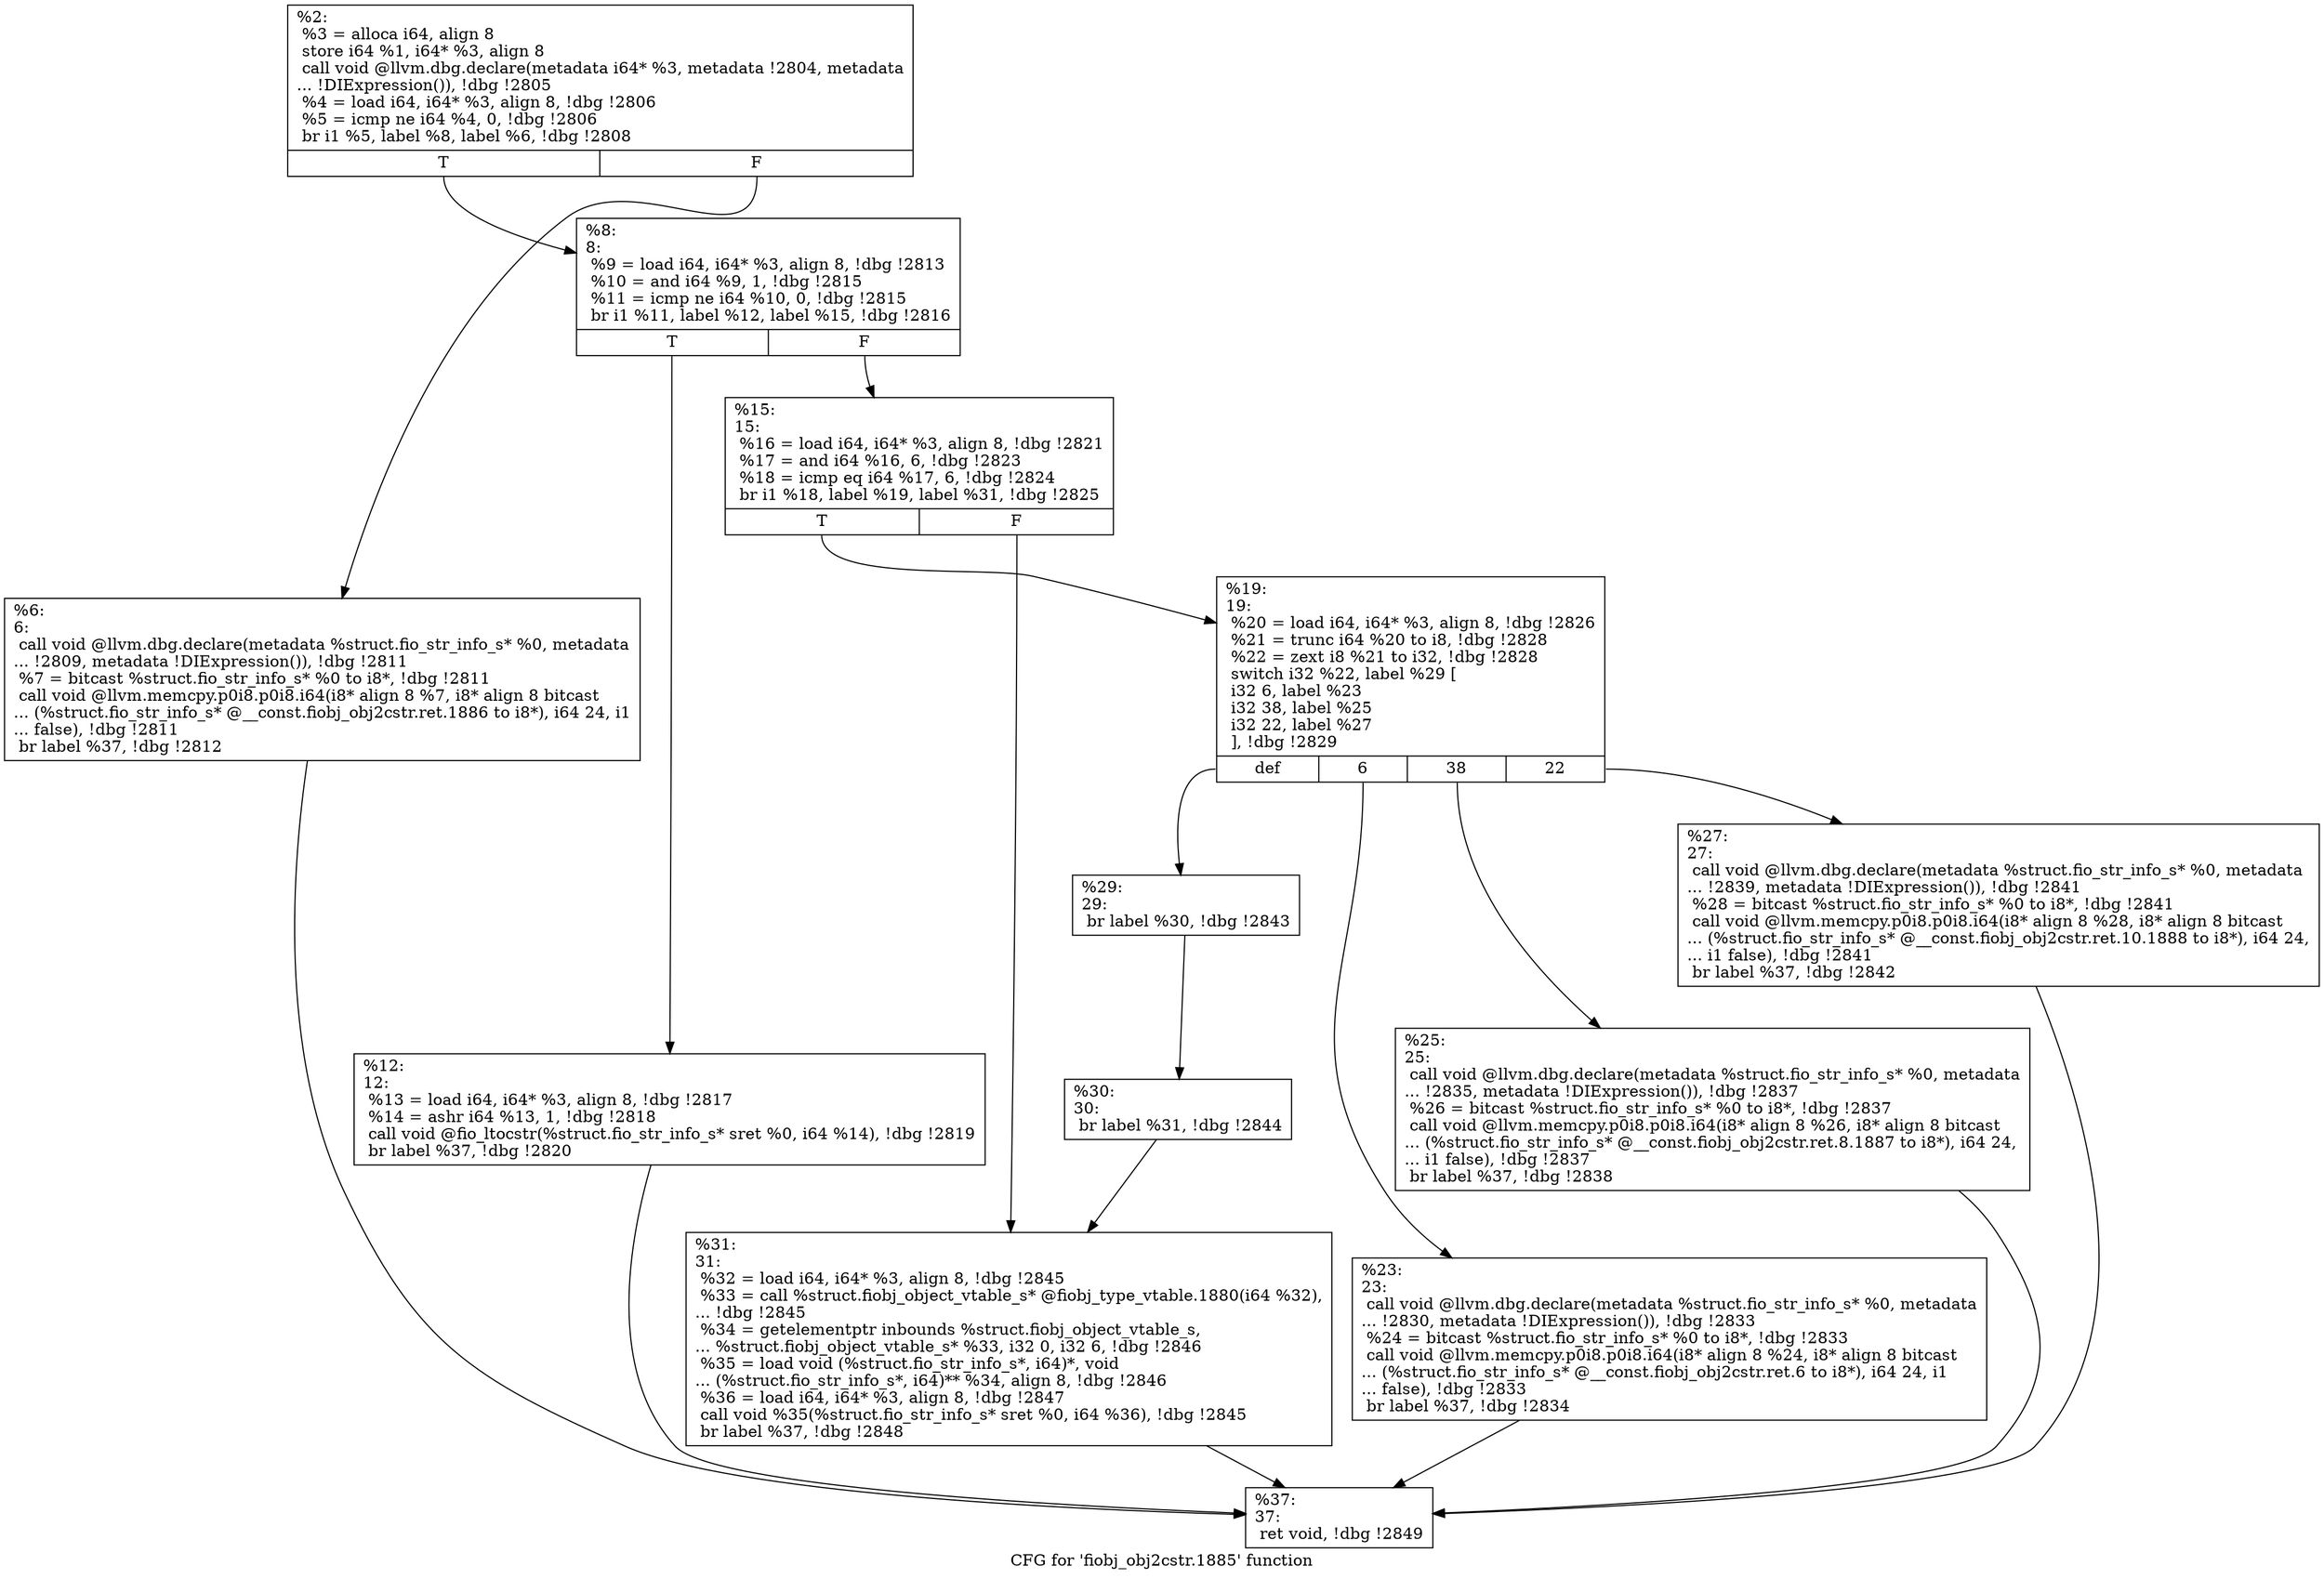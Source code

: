 digraph "CFG for 'fiobj_obj2cstr.1885' function" {
	label="CFG for 'fiobj_obj2cstr.1885' function";

	Node0x556851edc3b0 [shape=record,label="{%2:\l  %3 = alloca i64, align 8\l  store i64 %1, i64* %3, align 8\l  call void @llvm.dbg.declare(metadata i64* %3, metadata !2804, metadata\l... !DIExpression()), !dbg !2805\l  %4 = load i64, i64* %3, align 8, !dbg !2806\l  %5 = icmp ne i64 %4, 0, !dbg !2806\l  br i1 %5, label %8, label %6, !dbg !2808\l|{<s0>T|<s1>F}}"];
	Node0x556851edc3b0:s0 -> Node0x556851edc520;
	Node0x556851edc3b0:s1 -> Node0x556851edc4d0;
	Node0x556851edc4d0 [shape=record,label="{%6:\l6:                                                \l  call void @llvm.dbg.declare(metadata %struct.fio_str_info_s* %0, metadata\l... !2809, metadata !DIExpression()), !dbg !2811\l  %7 = bitcast %struct.fio_str_info_s* %0 to i8*, !dbg !2811\l  call void @llvm.memcpy.p0i8.p0i8.i64(i8* align 8 %7, i8* align 8 bitcast\l... (%struct.fio_str_info_s* @__const.fiobj_obj2cstr.ret.1886 to i8*), i64 24, i1\l... false), !dbg !2811\l  br label %37, !dbg !2812\l}"];
	Node0x556851edc4d0 -> Node0x556851edc840;
	Node0x556851edc520 [shape=record,label="{%8:\l8:                                                \l  %9 = load i64, i64* %3, align 8, !dbg !2813\l  %10 = and i64 %9, 1, !dbg !2815\l  %11 = icmp ne i64 %10, 0, !dbg !2815\l  br i1 %11, label %12, label %15, !dbg !2816\l|{<s0>T|<s1>F}}"];
	Node0x556851edc520:s0 -> Node0x556851edc570;
	Node0x556851edc520:s1 -> Node0x556851edc5c0;
	Node0x556851edc570 [shape=record,label="{%12:\l12:                                               \l  %13 = load i64, i64* %3, align 8, !dbg !2817\l  %14 = ashr i64 %13, 1, !dbg !2818\l  call void @fio_ltocstr(%struct.fio_str_info_s* sret %0, i64 %14), !dbg !2819\l  br label %37, !dbg !2820\l}"];
	Node0x556851edc570 -> Node0x556851edc840;
	Node0x556851edc5c0 [shape=record,label="{%15:\l15:                                               \l  %16 = load i64, i64* %3, align 8, !dbg !2821\l  %17 = and i64 %16, 6, !dbg !2823\l  %18 = icmp eq i64 %17, 6, !dbg !2824\l  br i1 %18, label %19, label %31, !dbg !2825\l|{<s0>T|<s1>F}}"];
	Node0x556851edc5c0:s0 -> Node0x556851edc610;
	Node0x556851edc5c0:s1 -> Node0x556851edc7f0;
	Node0x556851edc610 [shape=record,label="{%19:\l19:                                               \l  %20 = load i64, i64* %3, align 8, !dbg !2826\l  %21 = trunc i64 %20 to i8, !dbg !2828\l  %22 = zext i8 %21 to i32, !dbg !2828\l  switch i32 %22, label %29 [\l    i32 6, label %23\l    i32 38, label %25\l    i32 22, label %27\l  ], !dbg !2829\l|{<s0>def|<s1>6|<s2>38|<s3>22}}"];
	Node0x556851edc610:s0 -> Node0x556851edc750;
	Node0x556851edc610:s1 -> Node0x556851edc660;
	Node0x556851edc610:s2 -> Node0x556851edc6b0;
	Node0x556851edc610:s3 -> Node0x556851edc700;
	Node0x556851edc660 [shape=record,label="{%23:\l23:                                               \l  call void @llvm.dbg.declare(metadata %struct.fio_str_info_s* %0, metadata\l... !2830, metadata !DIExpression()), !dbg !2833\l  %24 = bitcast %struct.fio_str_info_s* %0 to i8*, !dbg !2833\l  call void @llvm.memcpy.p0i8.p0i8.i64(i8* align 8 %24, i8* align 8 bitcast\l... (%struct.fio_str_info_s* @__const.fiobj_obj2cstr.ret.6 to i8*), i64 24, i1\l... false), !dbg !2833\l  br label %37, !dbg !2834\l}"];
	Node0x556851edc660 -> Node0x556851edc840;
	Node0x556851edc6b0 [shape=record,label="{%25:\l25:                                               \l  call void @llvm.dbg.declare(metadata %struct.fio_str_info_s* %0, metadata\l... !2835, metadata !DIExpression()), !dbg !2837\l  %26 = bitcast %struct.fio_str_info_s* %0 to i8*, !dbg !2837\l  call void @llvm.memcpy.p0i8.p0i8.i64(i8* align 8 %26, i8* align 8 bitcast\l... (%struct.fio_str_info_s* @__const.fiobj_obj2cstr.ret.8.1887 to i8*), i64 24,\l... i1 false), !dbg !2837\l  br label %37, !dbg !2838\l}"];
	Node0x556851edc6b0 -> Node0x556851edc840;
	Node0x556851edc700 [shape=record,label="{%27:\l27:                                               \l  call void @llvm.dbg.declare(metadata %struct.fio_str_info_s* %0, metadata\l... !2839, metadata !DIExpression()), !dbg !2841\l  %28 = bitcast %struct.fio_str_info_s* %0 to i8*, !dbg !2841\l  call void @llvm.memcpy.p0i8.p0i8.i64(i8* align 8 %28, i8* align 8 bitcast\l... (%struct.fio_str_info_s* @__const.fiobj_obj2cstr.ret.10.1888 to i8*), i64 24,\l... i1 false), !dbg !2841\l  br label %37, !dbg !2842\l}"];
	Node0x556851edc700 -> Node0x556851edc840;
	Node0x556851edc750 [shape=record,label="{%29:\l29:                                               \l  br label %30, !dbg !2843\l}"];
	Node0x556851edc750 -> Node0x556851edc7a0;
	Node0x556851edc7a0 [shape=record,label="{%30:\l30:                                               \l  br label %31, !dbg !2844\l}"];
	Node0x556851edc7a0 -> Node0x556851edc7f0;
	Node0x556851edc7f0 [shape=record,label="{%31:\l31:                                               \l  %32 = load i64, i64* %3, align 8, !dbg !2845\l  %33 = call %struct.fiobj_object_vtable_s* @fiobj_type_vtable.1880(i64 %32),\l... !dbg !2845\l  %34 = getelementptr inbounds %struct.fiobj_object_vtable_s,\l... %struct.fiobj_object_vtable_s* %33, i32 0, i32 6, !dbg !2846\l  %35 = load void (%struct.fio_str_info_s*, i64)*, void\l... (%struct.fio_str_info_s*, i64)** %34, align 8, !dbg !2846\l  %36 = load i64, i64* %3, align 8, !dbg !2847\l  call void %35(%struct.fio_str_info_s* sret %0, i64 %36), !dbg !2845\l  br label %37, !dbg !2848\l}"];
	Node0x556851edc7f0 -> Node0x556851edc840;
	Node0x556851edc840 [shape=record,label="{%37:\l37:                                               \l  ret void, !dbg !2849\l}"];
}
